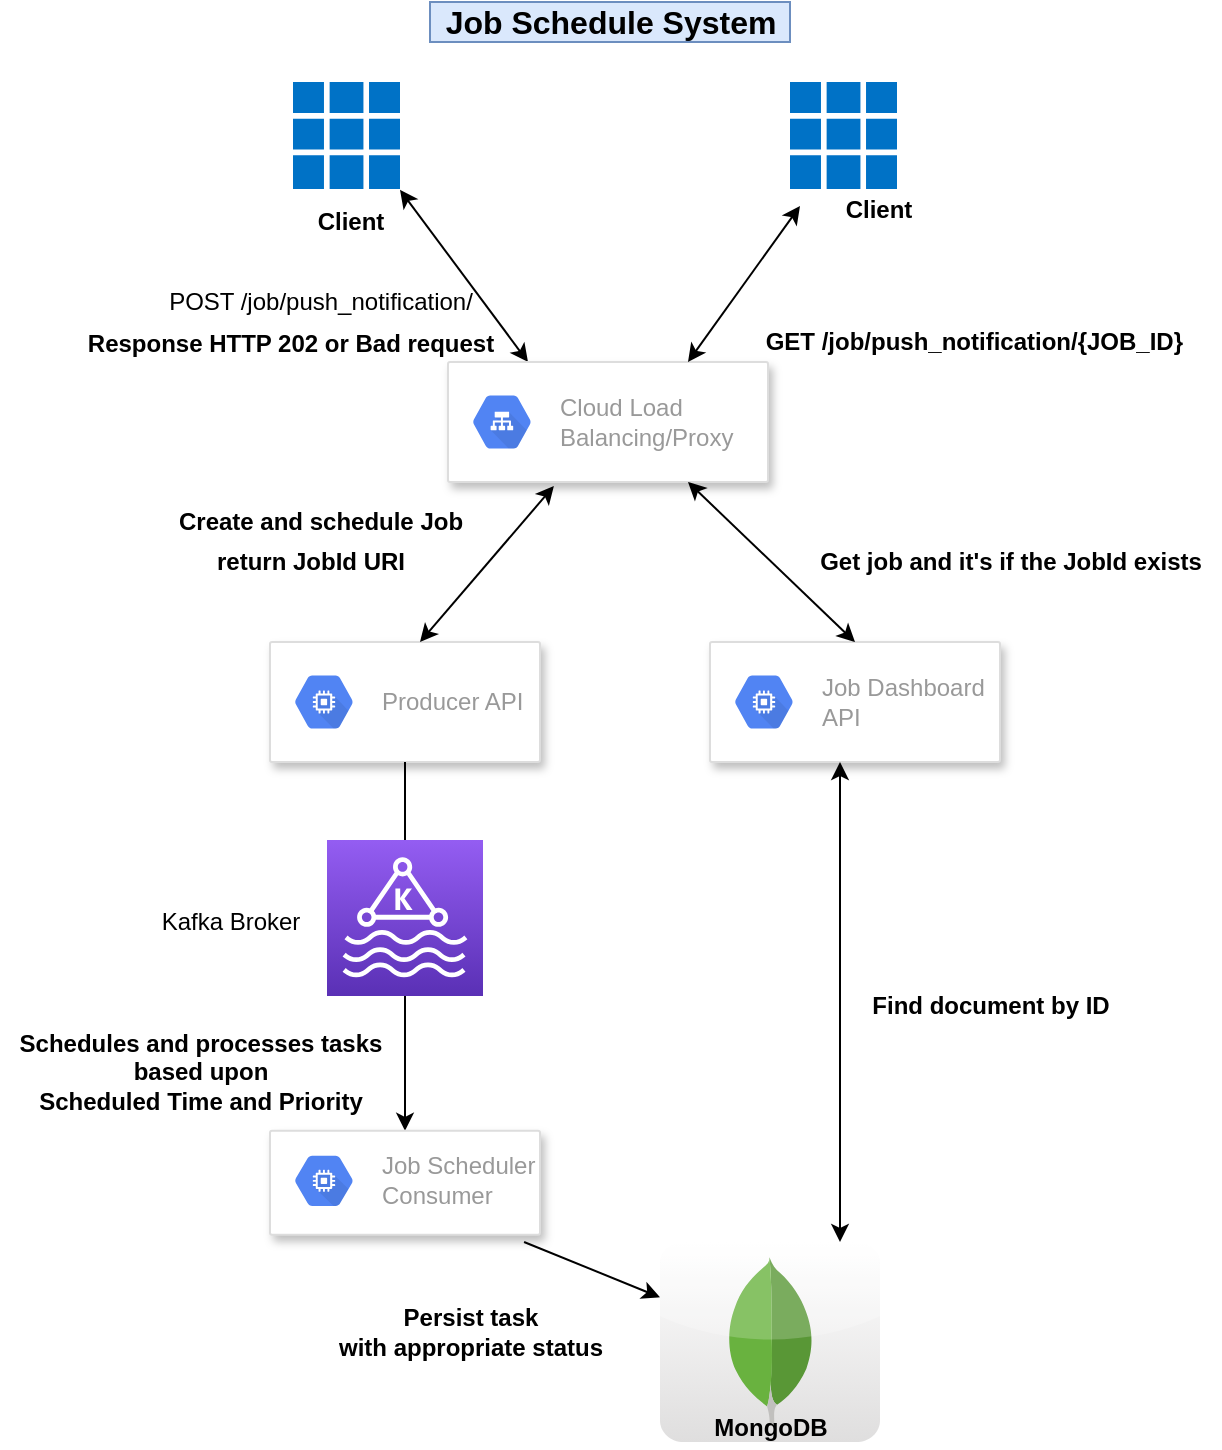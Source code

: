 <mxfile version="14.6.13" type="device"><diagram id="Ht1M8jgEwFfnCIfOTk4-" name="Page-1"><mxGraphModel dx="946" dy="592" grid="1" gridSize="10" guides="0" tooltips="1" connect="1" arrows="1" fold="1" page="1" pageScale="1" pageWidth="827" pageHeight="583" background="#ffffff" math="0" shadow="0"><root><mxCell id="0"/><mxCell id="1" parent="0"/><mxCell id="ML2ZppaB9KSSiTcU-YIP-3" value="" style="endArrow=classic;startArrow=classic;entryX=0.25;entryY=0;entryDx=0;entryDy=0;exitX=1;exitY=1.008;exitDx=0;exitDy=0;exitPerimeter=0;labelBorderColor=none;html=1;" parent="1" source="ML2ZppaB9KSSiTcU-YIP-60" target="ML2ZppaB9KSSiTcU-YIP-26" edge="1"><mxGeometry width="50" height="50" relative="1" as="geometry"><mxPoint x="291.438" y="211" as="sourcePoint"/><mxPoint x="370" y="310" as="targetPoint"/></mxGeometry></mxCell><mxCell id="ML2ZppaB9KSSiTcU-YIP-5" value="POST /job/push_notification/" style="text;align=center;verticalAlign=middle;resizable=0;points=[];autosize=1;strokeColor=none;labelBorderColor=none;html=1;" parent="1" vertex="1"><mxGeometry x="140" y="240" width="180" height="20" as="geometry"/></mxCell><mxCell id="ML2ZppaB9KSSiTcU-YIP-25" value="" style="edgeStyle=orthogonalEdgeStyle;rounded=0;orthogonalLoop=1;jettySize=auto;startArrow=none;labelBorderColor=none;html=1;" parent="1" source="ML2ZppaB9KSSiTcU-YIP-32" target="ML2ZppaB9KSSiTcU-YIP-23" edge="1"><mxGeometry relative="1" as="geometry"/></mxCell><mxCell id="ML2ZppaB9KSSiTcU-YIP-21" value="" style="strokeColor=#dddddd;shadow=1;strokeWidth=1;rounded=1;absoluteArcSize=1;arcSize=2;labelBorderColor=none;html=1;" parent="1" vertex="1"><mxGeometry x="205" y="420" width="135" height="60" as="geometry"/></mxCell><mxCell id="ML2ZppaB9KSSiTcU-YIP-22" value="Producer API" style="dashed=0;connectable=0;fillColor=#5184F3;strokeColor=none;shape=mxgraph.gcp2.hexIcon;prIcon=compute_engine;part=1;labelPosition=right;verticalLabelPosition=middle;align=left;verticalAlign=middle;spacingLeft=5;fontColor=#999999;fontSize=12;labelBorderColor=none;html=1;" parent="ML2ZppaB9KSSiTcU-YIP-21" vertex="1"><mxGeometry y="0.5" width="44" height="39" relative="1" as="geometry"><mxPoint x="5" y="-19.5" as="offset"/></mxGeometry></mxCell><mxCell id="ML2ZppaB9KSSiTcU-YIP-23" value="" style="strokeColor=#dddddd;shadow=1;strokeWidth=1;rounded=1;absoluteArcSize=1;arcSize=2;labelBorderColor=none;html=1;" parent="1" vertex="1"><mxGeometry x="205" y="664.4" width="135" height="52" as="geometry"/></mxCell><mxCell id="ML2ZppaB9KSSiTcU-YIP-24" value="Job Scheduler&lt;br&gt;Consumer&lt;br&gt;" style="dashed=0;connectable=0;fillColor=#5184F3;strokeColor=none;shape=mxgraph.gcp2.hexIcon;prIcon=compute_engine;part=1;labelPosition=right;verticalLabelPosition=middle;align=left;verticalAlign=middle;spacingLeft=5;fontColor=#999999;fontSize=12;labelBorderColor=none;html=1;" parent="ML2ZppaB9KSSiTcU-YIP-23" vertex="1"><mxGeometry y="0.5" width="44" height="37" relative="1" as="geometry"><mxPoint x="5" y="-19.5" as="offset"/></mxGeometry></mxCell><mxCell id="ML2ZppaB9KSSiTcU-YIP-26" value="" style="strokeColor=#dddddd;shadow=1;strokeWidth=1;rounded=1;absoluteArcSize=1;arcSize=2;labelBorderColor=none;html=1;" parent="1" vertex="1"><mxGeometry x="294" y="280" width="160" height="60" as="geometry"/></mxCell><mxCell id="ML2ZppaB9KSSiTcU-YIP-27" value="Cloud Load&lt;br&gt;Balancing/Proxy" style="dashed=0;connectable=0;fillColor=#5184F3;strokeColor=none;shape=mxgraph.gcp2.hexIcon;prIcon=cloud_load_balancing;part=1;labelPosition=right;verticalLabelPosition=middle;align=left;verticalAlign=middle;spacingLeft=5;fontColor=#999999;fontSize=12;labelBorderColor=none;html=1;" parent="ML2ZppaB9KSSiTcU-YIP-26" vertex="1"><mxGeometry y="0.5" width="44" height="39" relative="1" as="geometry"><mxPoint x="5" y="-19.5" as="offset"/></mxGeometry></mxCell><mxCell id="ML2ZppaB9KSSiTcU-YIP-32" value="" style="points=[[0,0,0],[0.25,0,0],[0.5,0,0],[0.75,0,0],[1,0,0],[0,1,0],[0.25,1,0],[0.5,1,0],[0.75,1,0],[1,1,0],[0,0.25,0],[0,0.5,0],[0,0.75,0],[1,0.25,0],[1,0.5,0],[1,0.75,0]];outlineConnect=0;fontColor=#232F3E;gradientColor=#945DF2;gradientDirection=north;fillColor=#5A30B5;strokeColor=#ffffff;dashed=0;verticalLabelPosition=bottom;verticalAlign=top;align=center;fontSize=12;fontStyle=0;aspect=fixed;shape=mxgraph.aws4.resourceIcon;resIcon=mxgraph.aws4.managed_streaming_for_kafka;labelBorderColor=none;html=1;" parent="1" vertex="1"><mxGeometry x="233.5" y="519" width="78" height="78" as="geometry"/></mxCell><mxCell id="ML2ZppaB9KSSiTcU-YIP-33" value="" style="edgeStyle=orthogonalEdgeStyle;rounded=0;orthogonalLoop=1;jettySize=auto;endArrow=none;labelBorderColor=none;html=1;" parent="1" source="ML2ZppaB9KSSiTcU-YIP-21" target="ML2ZppaB9KSSiTcU-YIP-32" edge="1"><mxGeometry relative="1" as="geometry"><mxPoint x="815" y="370" as="sourcePoint"/><mxPoint x="1120" y="370" as="targetPoint"/></mxGeometry></mxCell><mxCell id="ML2ZppaB9KSSiTcU-YIP-34" value="Kafka Broker" style="text;align=center;verticalAlign=middle;resizable=0;points=[];autosize=1;strokeColor=none;labelBorderColor=none;html=1;" parent="1" vertex="1"><mxGeometry x="140" y="550" width="90" height="20" as="geometry"/></mxCell><mxCell id="ML2ZppaB9KSSiTcU-YIP-36" value="" style="dashed=0;outlineConnect=0;align=center;labelPosition=center;verticalLabelPosition=bottom;verticalAlign=top;shape=mxgraph.webicons.mongodb;gradientColor=#DFDEDE;labelBorderColor=none;html=1;" parent="1" vertex="1"><mxGeometry x="400" y="720" width="110" height="100" as="geometry"/></mxCell><mxCell id="ML2ZppaB9KSSiTcU-YIP-38" value="" style="endArrow=classic;exitX=0.941;exitY=1.069;exitDx=0;exitDy=0;exitPerimeter=0;labelBorderColor=none;html=1;" parent="1" source="ML2ZppaB9KSSiTcU-YIP-23" target="ML2ZppaB9KSSiTcU-YIP-36" edge="1"><mxGeometry width="50" height="50" relative="1" as="geometry"><mxPoint x="335" y="742.4" as="sourcePoint"/><mxPoint x="465" y="742.4" as="targetPoint"/></mxGeometry></mxCell><mxCell id="ML2ZppaB9KSSiTcU-YIP-39" value="Persist task&lt;br&gt;with appropriate status" style="text;align=center;verticalAlign=middle;resizable=0;points=[];autosize=1;strokeColor=none;rotation=0;labelBorderColor=none;html=1;fontStyle=1" parent="1" vertex="1"><mxGeometry x="230" y="750" width="150" height="30" as="geometry"/></mxCell><mxCell id="ML2ZppaB9KSSiTcU-YIP-42" value="Response HTTP 202 or Bad request" style="text;align=center;verticalAlign=middle;resizable=0;points=[];autosize=1;strokeColor=none;labelBorderColor=none;html=1;fontStyle=1" parent="1" vertex="1"><mxGeometry x="105" y="261" width="220" height="20" as="geometry"/></mxCell><mxCell id="ML2ZppaB9KSSiTcU-YIP-43" value="" style="endArrow=classic;startArrow=classic;entryX=0.75;entryY=0;entryDx=0;entryDy=0;labelBorderColor=none;html=1;" parent="1" target="ML2ZppaB9KSSiTcU-YIP-26" edge="1"><mxGeometry width="50" height="50" relative="1" as="geometry"><mxPoint x="470" y="202" as="sourcePoint"/><mxPoint x="440" y="310" as="targetPoint"/></mxGeometry></mxCell><mxCell id="ML2ZppaB9KSSiTcU-YIP-44" value="&amp;nbsp;GET /job/push_notification/{JOB_ID}" style="text;align=center;verticalAlign=middle;resizable=0;points=[];autosize=1;strokeColor=none;labelBorderColor=none;html=1;fontStyle=1" parent="1" vertex="1"><mxGeometry x="440" y="260" width="230" height="20" as="geometry"/></mxCell><mxCell id="ML2ZppaB9KSSiTcU-YIP-45" value="Create and schedule Job" style="text;align=center;verticalAlign=middle;resizable=0;points=[];autosize=1;strokeColor=none;fontStyle=1;labelBorderColor=none;html=1;" parent="1" vertex="1"><mxGeometry x="150" y="350" width="160" height="20" as="geometry"/></mxCell><mxCell id="ML2ZppaB9KSSiTcU-YIP-47" value="Schedules and processes tasks&lt;br&gt;based upon&lt;br&gt;Scheduled Time and Priority" style="text;align=center;verticalAlign=middle;resizable=0;points=[];autosize=1;strokeColor=none;labelBorderColor=none;html=1;fontStyle=1" parent="1" vertex="1"><mxGeometry x="70" y="610" width="200" height="50" as="geometry"/></mxCell><mxCell id="ML2ZppaB9KSSiTcU-YIP-48" value="MongoDB" style="text;align=center;verticalAlign=middle;resizable=0;points=[];autosize=1;strokeColor=none;fontStyle=1;labelBorderColor=none;html=1;" parent="1" vertex="1"><mxGeometry x="420" y="803" width="70" height="20" as="geometry"/></mxCell><mxCell id="ML2ZppaB9KSSiTcU-YIP-50" value="" style="strokeColor=#dddddd;shadow=1;strokeWidth=1;rounded=1;absoluteArcSize=1;arcSize=2;labelBorderColor=none;html=1;" parent="1" vertex="1"><mxGeometry x="425" y="420" width="145" height="60" as="geometry"/></mxCell><mxCell id="ML2ZppaB9KSSiTcU-YIP-51" value="Job Dashboard&lt;br&gt;API" style="dashed=0;connectable=0;fillColor=#5184F3;strokeColor=none;shape=mxgraph.gcp2.hexIcon;prIcon=compute_engine;part=1;labelPosition=right;verticalLabelPosition=middle;align=left;verticalAlign=middle;spacingLeft=5;fontColor=#999999;fontSize=12;labelBorderColor=none;html=1;" parent="ML2ZppaB9KSSiTcU-YIP-50" vertex="1"><mxGeometry y="0.5" width="44" height="39" relative="1" as="geometry"><mxPoint x="5" y="-19.5" as="offset"/></mxGeometry></mxCell><mxCell id="ML2ZppaB9KSSiTcU-YIP-53" value="" style="endArrow=classic;startArrow=classic;exitX=0.5;exitY=0;exitDx=0;exitDy=0;entryX=0.75;entryY=1;entryDx=0;entryDy=0;labelBorderColor=none;html=1;" parent="1" source="ML2ZppaB9KSSiTcU-YIP-50" target="ML2ZppaB9KSSiTcU-YIP-26" edge="1"><mxGeometry width="50" height="50" relative="1" as="geometry"><mxPoint x="450" y="420" as="sourcePoint"/><mxPoint x="400" y="350" as="targetPoint"/></mxGeometry></mxCell><mxCell id="ML2ZppaB9KSSiTcU-YIP-54" value="" style="endArrow=classic;startArrow=classic;labelBorderColor=none;html=1;" parent="1" edge="1"><mxGeometry width="50" height="50" relative="1" as="geometry"><mxPoint x="490" y="720" as="sourcePoint"/><mxPoint x="490" y="480" as="targetPoint"/></mxGeometry></mxCell><mxCell id="ML2ZppaB9KSSiTcU-YIP-55" value="Get job and it&amp;#39;s if the JobId exists" style="text;align=center;verticalAlign=middle;resizable=0;points=[];autosize=1;strokeColor=none;fontStyle=1;labelBorderColor=none;html=1;" parent="1" vertex="1"><mxGeometry x="470" y="370" width="210" height="20" as="geometry"/></mxCell><mxCell id="ML2ZppaB9KSSiTcU-YIP-57" value="" style="endArrow=classic;startArrow=classic;entryX=0.75;entryY=0;entryDx=0;entryDy=0;labelBorderColor=none;html=1;" parent="1" edge="1"><mxGeometry width="50" height="50" relative="1" as="geometry"><mxPoint x="346.935" y="342" as="sourcePoint"/><mxPoint x="280" y="420" as="targetPoint"/></mxGeometry></mxCell><mxCell id="ML2ZppaB9KSSiTcU-YIP-58" value="return JobId URI" style="text;align=center;verticalAlign=middle;resizable=0;points=[];autosize=1;strokeColor=none;fontStyle=1;labelBorderColor=none;html=1;" parent="1" vertex="1"><mxGeometry x="170" y="370" width="110" height="20" as="geometry"/></mxCell><mxCell id="ML2ZppaB9KSSiTcU-YIP-59" value="Find document by ID" style="text;align=center;verticalAlign=middle;resizable=0;points=[];autosize=1;strokeColor=none;fontStyle=1;labelBorderColor=none;html=1;" parent="1" vertex="1"><mxGeometry x="500" y="592" width="130" height="20" as="geometry"/></mxCell><mxCell id="ML2ZppaB9KSSiTcU-YIP-60" value="" style="aspect=fixed;points=[];align=center;image;fontSize=12;image=img/lib/mscae/Client_Apps.svg;labelBorderColor=none;html=1;" parent="1" vertex="1"><mxGeometry x="216.5" y="140" width="53.5" height="53.5" as="geometry"/></mxCell><mxCell id="ML2ZppaB9KSSiTcU-YIP-61" value="Client" style="text;align=center;verticalAlign=middle;resizable=0;points=[];autosize=1;strokeColor=none;fontStyle=1;labelBorderColor=none;html=1;" parent="1" vertex="1"><mxGeometry x="220" y="200" width="50" height="20" as="geometry"/></mxCell><mxCell id="ML2ZppaB9KSSiTcU-YIP-62" value="" style="aspect=fixed;points=[];align=center;image;fontSize=12;image=img/lib/mscae/Client_Apps.svg;labelBorderColor=none;html=1;" parent="1" vertex="1"><mxGeometry x="465" y="140" width="53.5" height="53.5" as="geometry"/></mxCell><mxCell id="ML2ZppaB9KSSiTcU-YIP-63" value="Client" style="text;align=center;verticalAlign=middle;resizable=0;points=[];autosize=1;strokeColor=none;fontStyle=1;labelBorderColor=none;html=1;" parent="1" vertex="1"><mxGeometry x="484" y="193.5" width="50" height="20" as="geometry"/></mxCell><mxCell id="ML2ZppaB9KSSiTcU-YIP-66" value="Job Schedule System" style="text;html=1;align=center;verticalAlign=middle;resizable=0;points=[];autosize=1;strokeColor=#6c8ebf;fontStyle=1;fillColor=#dae8fc;fontSize=16;" parent="1" vertex="1"><mxGeometry x="285" y="100" width="180" height="20" as="geometry"/></mxCell></root></mxGraphModel></diagram></mxfile>